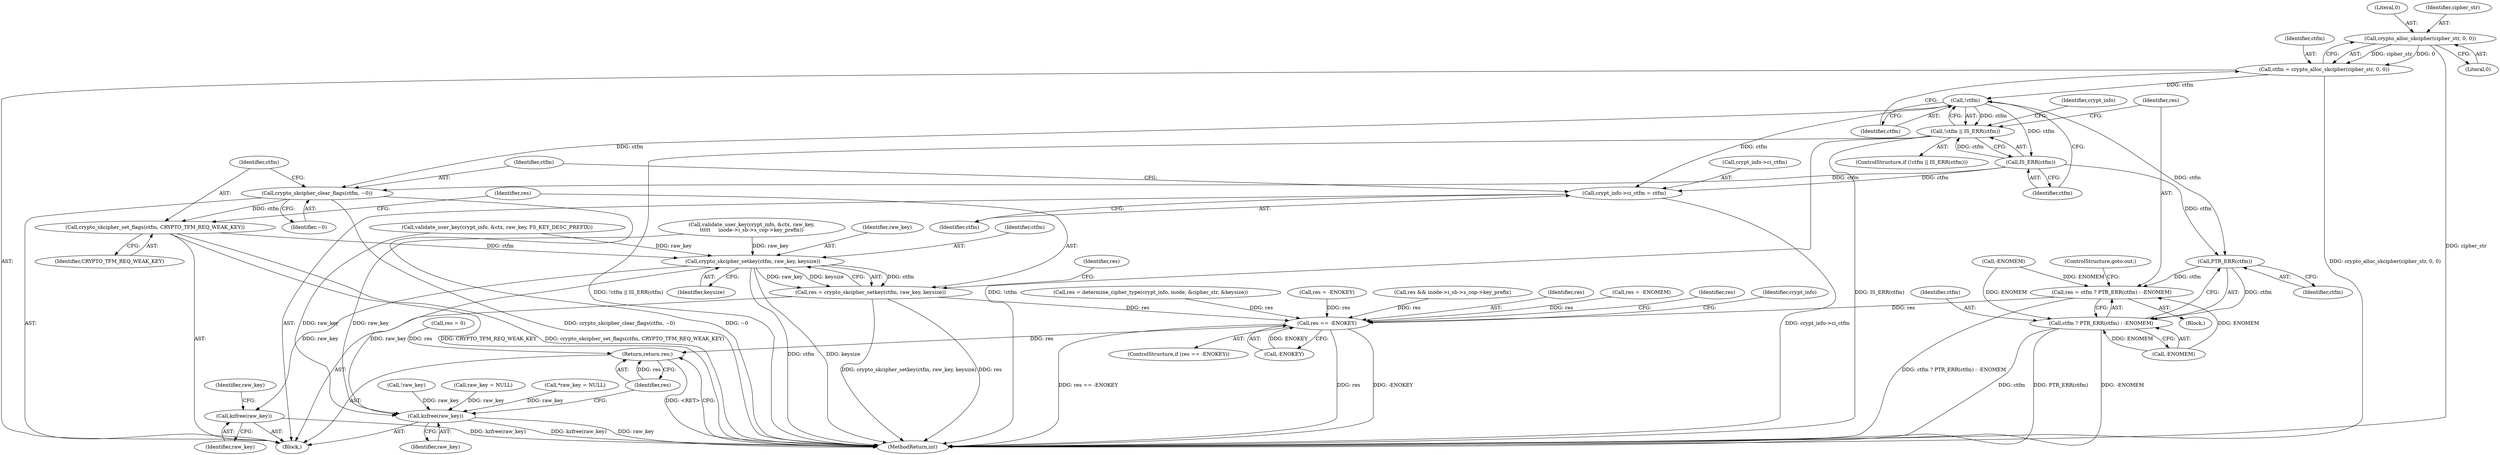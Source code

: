 digraph "0_linux_1b53cf9815bb4744958d41f3795d5d5a1d365e2d_1@API" {
"1000378" [label="(Call,crypto_alloc_skcipher(cipher_str, 0, 0))"];
"1000376" [label="(Call,ctfm = crypto_alloc_skcipher(cipher_str, 0, 0))"];
"1000384" [label="(Call,!ctfm)"];
"1000383" [label="(Call,!ctfm || IS_ERR(ctfm))"];
"1000386" [label="(Call,IS_ERR(ctfm))"];
"1000393" [label="(Call,PTR_ERR(ctfm))"];
"1000389" [label="(Call,res = ctfm ? PTR_ERR(ctfm) : -ENOMEM)"];
"1000441" [label="(Call,res == -ENOKEY)"];
"1000452" [label="(Return,return res;)"];
"1000391" [label="(Call,ctfm ? PTR_ERR(ctfm) : -ENOMEM)"];
"1000398" [label="(Call,crypt_info->ci_ctfm = ctfm)"];
"1000403" [label="(Call,crypto_skcipher_clear_flags(ctfm, ~0))"];
"1000406" [label="(Call,crypto_skcipher_set_flags(ctfm, CRYPTO_TFM_REQ_WEAK_KEY))"];
"1000411" [label="(Call,crypto_skcipher_setkey(ctfm, raw_key, keysize))"];
"1000409" [label="(Call,res = crypto_skcipher_setkey(ctfm, raw_key, keysize))"];
"1000418" [label="(Call,kzfree(raw_key))"];
"1000450" [label="(Call,kzfree(raw_key))"];
"1000400" [label="(Identifier,crypt_info)"];
"1000299" [label="(Call,res = determine_cipher_type(crypt_info, inode, &cipher_str, &keysize))"];
"1000452" [label="(Return,return res;)"];
"1000385" [label="(Identifier,ctfm)"];
"1000388" [label="(Block,)"];
"1000378" [label="(Call,crypto_alloc_skcipher(cipher_str, 0, 0))"];
"1000440" [label="(ControlStructure,if (res == -ENOKEY))"];
"1000409" [label="(Call,res = crypto_skcipher_setkey(ctfm, raw_key, keysize))"];
"1000443" [label="(Call,-ENOKEY)"];
"1000366" [label="(Call,res = -ENOKEY)"];
"1000321" [label="(Call,!raw_key)"];
"1000454" [label="(MethodReturn,int)"];
"1000313" [label="(Call,-ENOMEM)"];
"1000420" [label="(Call,raw_key = NULL)"];
"1000389" [label="(Call,res = ctfm ? PTR_ERR(ctfm) : -ENOMEM)"];
"1000411" [label="(Call,crypto_skcipher_setkey(ctfm, raw_key, keysize))"];
"1000416" [label="(Identifier,res)"];
"1000383" [label="(Call,!ctfm || IS_ERR(ctfm))"];
"1000390" [label="(Identifier,res)"];
"1000406" [label="(Call,crypto_skcipher_set_flags(ctfm, CRYPTO_TFM_REQ_WEAK_KEY))"];
"1000399" [label="(Call,crypt_info->ci_ctfm)"];
"1000380" [label="(Literal,0)"];
"1000381" [label="(Literal,0)"];
"1000386" [label="(Call,IS_ERR(ctfm))"];
"1000333" [label="(Call,res && inode->i_sb->s_cop->key_prefix)"];
"1000377" [label="(Identifier,ctfm)"];
"1000453" [label="(Identifier,res)"];
"1000441" [label="(Call,res == -ENOKEY)"];
"1000408" [label="(Identifier,CRYPTO_TFM_REQ_WEAK_KEY)"];
"1000418" [label="(Call,kzfree(raw_key))"];
"1000442" [label="(Identifier,res)"];
"1000395" [label="(Call,-ENOMEM)"];
"1000311" [label="(Call,res = -ENOMEM)"];
"1000392" [label="(Identifier,ctfm)"];
"1000397" [label="(ControlStructure,goto out;)"];
"1000410" [label="(Identifier,res)"];
"1000419" [label="(Identifier,raw_key)"];
"1000402" [label="(Identifier,ctfm)"];
"1000376" [label="(Call,ctfm = crypto_alloc_skcipher(cipher_str, 0, 0))"];
"1000407" [label="(Identifier,ctfm)"];
"1000382" [label="(ControlStructure,if (!ctfm || IS_ERR(ctfm)))"];
"1000384" [label="(Call,!ctfm)"];
"1000405" [label="(Identifier,~0)"];
"1000413" [label="(Identifier,raw_key)"];
"1000111" [label="(Call,*raw_key = NULL)"];
"1000387" [label="(Identifier,ctfm)"];
"1000446" [label="(Identifier,res)"];
"1000326" [label="(Call,validate_user_key(crypt_info, &ctx, raw_key, FS_KEY_DESC_PREFIX))"];
"1000346" [label="(Call,validate_user_key(crypt_info, &ctx, raw_key,\n\t\t\t\t\t     inode->i_sb->s_cop->key_prefix))"];
"1000450" [label="(Call,kzfree(raw_key))"];
"1000445" [label="(Call,res = 0)"];
"1000412" [label="(Identifier,ctfm)"];
"1000421" [label="(Identifier,raw_key)"];
"1000398" [label="(Call,crypt_info->ci_ctfm = ctfm)"];
"1000393" [label="(Call,PTR_ERR(ctfm))"];
"1000394" [label="(Identifier,ctfm)"];
"1000404" [label="(Identifier,ctfm)"];
"1000451" [label="(Identifier,raw_key)"];
"1000449" [label="(Identifier,crypt_info)"];
"1000104" [label="(Block,)"];
"1000379" [label="(Identifier,cipher_str)"];
"1000403" [label="(Call,crypto_skcipher_clear_flags(ctfm, ~0))"];
"1000391" [label="(Call,ctfm ? PTR_ERR(ctfm) : -ENOMEM)"];
"1000414" [label="(Identifier,keysize)"];
"1000378" -> "1000376"  [label="AST: "];
"1000378" -> "1000381"  [label="CFG: "];
"1000379" -> "1000378"  [label="AST: "];
"1000380" -> "1000378"  [label="AST: "];
"1000381" -> "1000378"  [label="AST: "];
"1000376" -> "1000378"  [label="CFG: "];
"1000378" -> "1000454"  [label="DDG: cipher_str"];
"1000378" -> "1000376"  [label="DDG: cipher_str"];
"1000378" -> "1000376"  [label="DDG: 0"];
"1000376" -> "1000104"  [label="AST: "];
"1000377" -> "1000376"  [label="AST: "];
"1000385" -> "1000376"  [label="CFG: "];
"1000376" -> "1000454"  [label="DDG: crypto_alloc_skcipher(cipher_str, 0, 0)"];
"1000376" -> "1000384"  [label="DDG: ctfm"];
"1000384" -> "1000383"  [label="AST: "];
"1000384" -> "1000385"  [label="CFG: "];
"1000385" -> "1000384"  [label="AST: "];
"1000387" -> "1000384"  [label="CFG: "];
"1000383" -> "1000384"  [label="CFG: "];
"1000384" -> "1000383"  [label="DDG: ctfm"];
"1000384" -> "1000386"  [label="DDG: ctfm"];
"1000384" -> "1000393"  [label="DDG: ctfm"];
"1000384" -> "1000398"  [label="DDG: ctfm"];
"1000384" -> "1000403"  [label="DDG: ctfm"];
"1000383" -> "1000382"  [label="AST: "];
"1000383" -> "1000386"  [label="CFG: "];
"1000386" -> "1000383"  [label="AST: "];
"1000390" -> "1000383"  [label="CFG: "];
"1000400" -> "1000383"  [label="CFG: "];
"1000383" -> "1000454"  [label="DDG: !ctfm || IS_ERR(ctfm)"];
"1000383" -> "1000454"  [label="DDG: !ctfm"];
"1000383" -> "1000454"  [label="DDG: IS_ERR(ctfm)"];
"1000386" -> "1000383"  [label="DDG: ctfm"];
"1000386" -> "1000387"  [label="CFG: "];
"1000387" -> "1000386"  [label="AST: "];
"1000386" -> "1000393"  [label="DDG: ctfm"];
"1000386" -> "1000398"  [label="DDG: ctfm"];
"1000386" -> "1000403"  [label="DDG: ctfm"];
"1000393" -> "1000391"  [label="AST: "];
"1000393" -> "1000394"  [label="CFG: "];
"1000394" -> "1000393"  [label="AST: "];
"1000391" -> "1000393"  [label="CFG: "];
"1000393" -> "1000389"  [label="DDG: ctfm"];
"1000393" -> "1000391"  [label="DDG: ctfm"];
"1000389" -> "1000388"  [label="AST: "];
"1000389" -> "1000391"  [label="CFG: "];
"1000390" -> "1000389"  [label="AST: "];
"1000391" -> "1000389"  [label="AST: "];
"1000397" -> "1000389"  [label="CFG: "];
"1000389" -> "1000454"  [label="DDG: ctfm ? PTR_ERR(ctfm) : -ENOMEM"];
"1000395" -> "1000389"  [label="DDG: ENOMEM"];
"1000313" -> "1000389"  [label="DDG: ENOMEM"];
"1000389" -> "1000441"  [label="DDG: res"];
"1000441" -> "1000440"  [label="AST: "];
"1000441" -> "1000443"  [label="CFG: "];
"1000442" -> "1000441"  [label="AST: "];
"1000443" -> "1000441"  [label="AST: "];
"1000446" -> "1000441"  [label="CFG: "];
"1000449" -> "1000441"  [label="CFG: "];
"1000441" -> "1000454"  [label="DDG: res"];
"1000441" -> "1000454"  [label="DDG: -ENOKEY"];
"1000441" -> "1000454"  [label="DDG: res == -ENOKEY"];
"1000333" -> "1000441"  [label="DDG: res"];
"1000311" -> "1000441"  [label="DDG: res"];
"1000366" -> "1000441"  [label="DDG: res"];
"1000299" -> "1000441"  [label="DDG: res"];
"1000409" -> "1000441"  [label="DDG: res"];
"1000443" -> "1000441"  [label="DDG: ENOKEY"];
"1000441" -> "1000452"  [label="DDG: res"];
"1000452" -> "1000104"  [label="AST: "];
"1000452" -> "1000453"  [label="CFG: "];
"1000453" -> "1000452"  [label="AST: "];
"1000454" -> "1000452"  [label="CFG: "];
"1000452" -> "1000454"  [label="DDG: <RET>"];
"1000453" -> "1000452"  [label="DDG: res"];
"1000445" -> "1000452"  [label="DDG: res"];
"1000391" -> "1000395"  [label="CFG: "];
"1000392" -> "1000391"  [label="AST: "];
"1000395" -> "1000391"  [label="AST: "];
"1000391" -> "1000454"  [label="DDG: ctfm"];
"1000391" -> "1000454"  [label="DDG: PTR_ERR(ctfm)"];
"1000391" -> "1000454"  [label="DDG: -ENOMEM"];
"1000395" -> "1000391"  [label="DDG: ENOMEM"];
"1000313" -> "1000391"  [label="DDG: ENOMEM"];
"1000398" -> "1000104"  [label="AST: "];
"1000398" -> "1000402"  [label="CFG: "];
"1000399" -> "1000398"  [label="AST: "];
"1000402" -> "1000398"  [label="AST: "];
"1000404" -> "1000398"  [label="CFG: "];
"1000398" -> "1000454"  [label="DDG: crypt_info->ci_ctfm"];
"1000403" -> "1000104"  [label="AST: "];
"1000403" -> "1000405"  [label="CFG: "];
"1000404" -> "1000403"  [label="AST: "];
"1000405" -> "1000403"  [label="AST: "];
"1000407" -> "1000403"  [label="CFG: "];
"1000403" -> "1000454"  [label="DDG: ~0"];
"1000403" -> "1000454"  [label="DDG: crypto_skcipher_clear_flags(ctfm, ~0)"];
"1000403" -> "1000406"  [label="DDG: ctfm"];
"1000406" -> "1000104"  [label="AST: "];
"1000406" -> "1000408"  [label="CFG: "];
"1000407" -> "1000406"  [label="AST: "];
"1000408" -> "1000406"  [label="AST: "];
"1000410" -> "1000406"  [label="CFG: "];
"1000406" -> "1000454"  [label="DDG: CRYPTO_TFM_REQ_WEAK_KEY"];
"1000406" -> "1000454"  [label="DDG: crypto_skcipher_set_flags(ctfm, CRYPTO_TFM_REQ_WEAK_KEY)"];
"1000406" -> "1000411"  [label="DDG: ctfm"];
"1000411" -> "1000409"  [label="AST: "];
"1000411" -> "1000414"  [label="CFG: "];
"1000412" -> "1000411"  [label="AST: "];
"1000413" -> "1000411"  [label="AST: "];
"1000414" -> "1000411"  [label="AST: "];
"1000409" -> "1000411"  [label="CFG: "];
"1000411" -> "1000454"  [label="DDG: ctfm"];
"1000411" -> "1000454"  [label="DDG: keysize"];
"1000411" -> "1000409"  [label="DDG: ctfm"];
"1000411" -> "1000409"  [label="DDG: raw_key"];
"1000411" -> "1000409"  [label="DDG: keysize"];
"1000326" -> "1000411"  [label="DDG: raw_key"];
"1000346" -> "1000411"  [label="DDG: raw_key"];
"1000411" -> "1000418"  [label="DDG: raw_key"];
"1000411" -> "1000450"  [label="DDG: raw_key"];
"1000409" -> "1000104"  [label="AST: "];
"1000410" -> "1000409"  [label="AST: "];
"1000416" -> "1000409"  [label="CFG: "];
"1000409" -> "1000454"  [label="DDG: crypto_skcipher_setkey(ctfm, raw_key, keysize)"];
"1000409" -> "1000454"  [label="DDG: res"];
"1000418" -> "1000104"  [label="AST: "];
"1000418" -> "1000419"  [label="CFG: "];
"1000419" -> "1000418"  [label="AST: "];
"1000421" -> "1000418"  [label="CFG: "];
"1000418" -> "1000454"  [label="DDG: kzfree(raw_key)"];
"1000450" -> "1000104"  [label="AST: "];
"1000450" -> "1000451"  [label="CFG: "];
"1000451" -> "1000450"  [label="AST: "];
"1000453" -> "1000450"  [label="CFG: "];
"1000450" -> "1000454"  [label="DDG: kzfree(raw_key)"];
"1000450" -> "1000454"  [label="DDG: raw_key"];
"1000326" -> "1000450"  [label="DDG: raw_key"];
"1000321" -> "1000450"  [label="DDG: raw_key"];
"1000420" -> "1000450"  [label="DDG: raw_key"];
"1000346" -> "1000450"  [label="DDG: raw_key"];
"1000111" -> "1000450"  [label="DDG: raw_key"];
}
